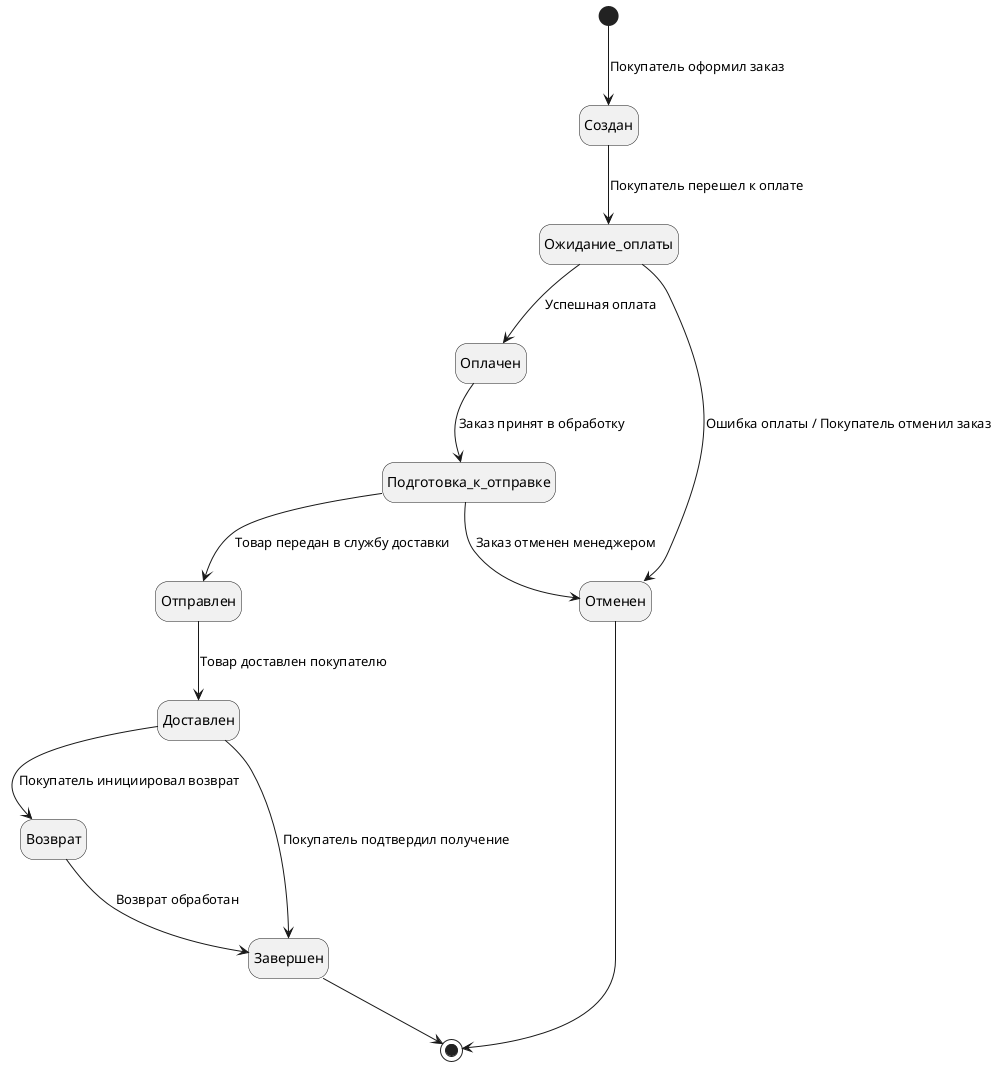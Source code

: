 @startuml
  top to bottom direction
  hide empty description
  skinparam nodesep 65
  
  [*] --> Создан : Покупатель оформил заказ
  Создан --> Ожидание_оплаты : Покупатель перешел к оплате
  Ожидание_оплаты --> Оплачен : Успешная оплата
  Ожидание_оплаты --> Отменен : Ошибка оплаты / Покупатель отменил заказ
  Оплачен --> Подготовка_к_отправке : Заказ принят в обработку
  Подготовка_к_отправке --> Отправлен : Товар передан в службу доставки
  Отправлен --> Доставлен : Товар доставлен покупателю
  Доставлен --> Возврат : Покупатель инициировал возврат
  Доставлен --> Завершен : Покупатель подтвердил получение
  Возврат --> Завершен : Возврат обработан
  Подготовка_к_отправке --> Отменен : Заказ отменен менеджером
  Отменен --> [*]
  Завершен --> [*]
@enduml
